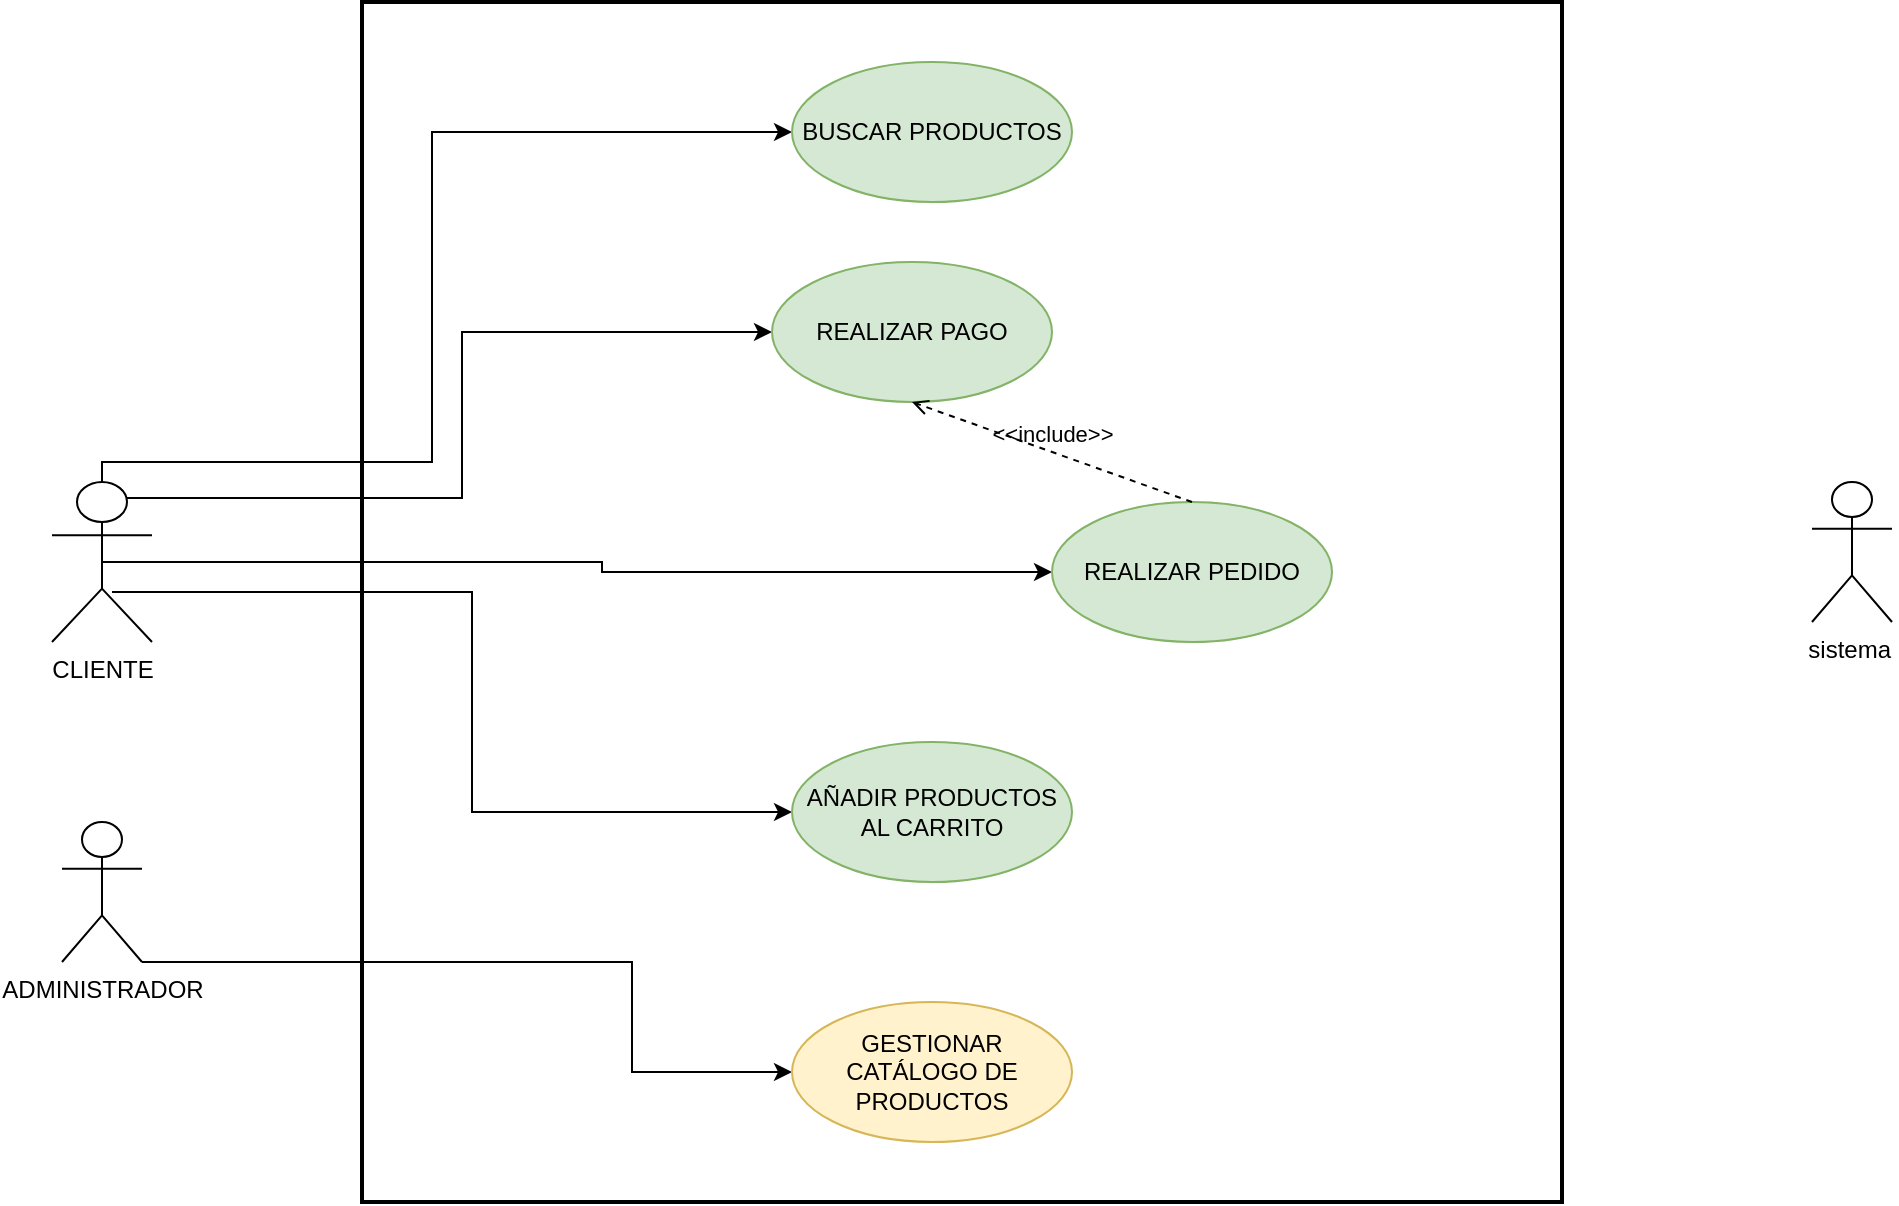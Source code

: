 <mxfile version="24.8.3">
  <diagram name="Página-1" id="ARPx_ute6YUo1yinALiA">
    <mxGraphModel dx="1434" dy="786" grid="1" gridSize="10" guides="1" tooltips="1" connect="1" arrows="1" fold="1" page="1" pageScale="1" pageWidth="1169" pageHeight="1654" math="0" shadow="0">
      <root>
        <mxCell id="0" />
        <mxCell id="1" parent="0" />
        <mxCell id="usopbkgO_LE9u6HZXmKx-1" value="" style="whiteSpace=wrap;html=1;aspect=fixed;fillColor=none;strokeWidth=2;" vertex="1" parent="1">
          <mxGeometry x="285" y="90" width="600" height="600" as="geometry" />
        </mxCell>
        <mxCell id="usopbkgO_LE9u6HZXmKx-11" style="edgeStyle=orthogonalEdgeStyle;rounded=0;orthogonalLoop=1;jettySize=auto;html=1;entryX=0;entryY=0.5;entryDx=0;entryDy=0;exitX=0.5;exitY=0;exitDx=0;exitDy=0;exitPerimeter=0;" edge="1" parent="1" source="usopbkgO_LE9u6HZXmKx-2" target="usopbkgO_LE9u6HZXmKx-6">
          <mxGeometry relative="1" as="geometry">
            <mxPoint x="190" y="470" as="sourcePoint" />
            <Array as="points">
              <mxPoint x="155" y="320" />
              <mxPoint x="320" y="320" />
              <mxPoint x="320" y="155" />
            </Array>
          </mxGeometry>
        </mxCell>
        <mxCell id="usopbkgO_LE9u6HZXmKx-12" style="edgeStyle=orthogonalEdgeStyle;rounded=0;orthogonalLoop=1;jettySize=auto;html=1;exitX=0.5;exitY=0.5;exitDx=0;exitDy=0;exitPerimeter=0;entryX=0;entryY=0.5;entryDx=0;entryDy=0;" edge="1" parent="1" source="usopbkgO_LE9u6HZXmKx-2" target="usopbkgO_LE9u6HZXmKx-8">
          <mxGeometry relative="1" as="geometry" />
        </mxCell>
        <mxCell id="usopbkgO_LE9u6HZXmKx-13" style="edgeStyle=orthogonalEdgeStyle;rounded=0;orthogonalLoop=1;jettySize=auto;html=1;exitX=0.6;exitY=0.688;exitDx=0;exitDy=0;exitPerimeter=0;entryX=0;entryY=0.5;entryDx=0;entryDy=0;" edge="1" parent="1" source="usopbkgO_LE9u6HZXmKx-2" target="usopbkgO_LE9u6HZXmKx-5">
          <mxGeometry relative="1" as="geometry" />
        </mxCell>
        <mxCell id="usopbkgO_LE9u6HZXmKx-14" style="edgeStyle=orthogonalEdgeStyle;rounded=0;orthogonalLoop=1;jettySize=auto;html=1;exitX=0.75;exitY=0.1;exitDx=0;exitDy=0;exitPerimeter=0;entryX=0;entryY=0.5;entryDx=0;entryDy=0;" edge="1" parent="1" source="usopbkgO_LE9u6HZXmKx-2" target="usopbkgO_LE9u6HZXmKx-7">
          <mxGeometry relative="1" as="geometry" />
        </mxCell>
        <mxCell id="usopbkgO_LE9u6HZXmKx-2" value="CLIENTE" style="shape=umlActor;html=1;verticalLabelPosition=bottom;verticalAlign=top;align=center;" vertex="1" parent="1">
          <mxGeometry x="130" y="330" width="50" height="80" as="geometry" />
        </mxCell>
        <mxCell id="usopbkgO_LE9u6HZXmKx-10" style="edgeStyle=orthogonalEdgeStyle;rounded=0;orthogonalLoop=1;jettySize=auto;html=1;exitX=1;exitY=1;exitDx=0;exitDy=0;exitPerimeter=0;entryX=0;entryY=0.5;entryDx=0;entryDy=0;" edge="1" parent="1" source="usopbkgO_LE9u6HZXmKx-3" target="usopbkgO_LE9u6HZXmKx-9">
          <mxGeometry relative="1" as="geometry">
            <Array as="points">
              <mxPoint x="420" y="570" />
              <mxPoint x="420" y="625" />
            </Array>
          </mxGeometry>
        </mxCell>
        <mxCell id="usopbkgO_LE9u6HZXmKx-3" value="ADMINISTRADOR&lt;div&gt;&lt;br&gt;&lt;/div&gt;" style="shape=umlActor;html=1;verticalLabelPosition=bottom;verticalAlign=top;align=center;" vertex="1" parent="1">
          <mxGeometry x="135" y="500" width="40" height="70" as="geometry" />
        </mxCell>
        <mxCell id="usopbkgO_LE9u6HZXmKx-5" value="AÑADIR PRODUCTOS AL CARRITO" style="ellipse;whiteSpace=wrap;html=1;fillColor=#d5e8d4;strokeColor=#82b366;" vertex="1" parent="1">
          <mxGeometry x="500" y="460" width="140" height="70" as="geometry" />
        </mxCell>
        <mxCell id="usopbkgO_LE9u6HZXmKx-6" value="BUSCAR PRODUCTOS" style="ellipse;whiteSpace=wrap;html=1;fillColor=#d5e8d4;strokeColor=#82b366;" vertex="1" parent="1">
          <mxGeometry x="500" y="120" width="140" height="70" as="geometry" />
        </mxCell>
        <mxCell id="usopbkgO_LE9u6HZXmKx-7" value="REALIZAR PAGO" style="ellipse;whiteSpace=wrap;html=1;fillColor=#d5e8d4;strokeColor=#82b366;" vertex="1" parent="1">
          <mxGeometry x="490" y="220" width="140" height="70" as="geometry" />
        </mxCell>
        <mxCell id="usopbkgO_LE9u6HZXmKx-8" value="REALIZAR PEDIDO" style="ellipse;whiteSpace=wrap;html=1;fillColor=#d5e8d4;strokeColor=#82b366;" vertex="1" parent="1">
          <mxGeometry x="630" y="340" width="140" height="70" as="geometry" />
        </mxCell>
        <mxCell id="usopbkgO_LE9u6HZXmKx-9" value="GESTIONAR CATÁLOGO DE PRODUCTOS" style="ellipse;whiteSpace=wrap;html=1;fillColor=#fff2cc;strokeColor=#d6b656;" vertex="1" parent="1">
          <mxGeometry x="500" y="590" width="140" height="70" as="geometry" />
        </mxCell>
        <mxCell id="usopbkgO_LE9u6HZXmKx-15" value="&amp;lt;&amp;lt;include&amp;gt;&amp;gt;" style="edgeStyle=none;html=1;endArrow=open;verticalAlign=bottom;dashed=1;labelBackgroundColor=none;rounded=0;entryX=0.5;entryY=1;entryDx=0;entryDy=0;exitX=0.5;exitY=0;exitDx=0;exitDy=0;" edge="1" parent="1" source="usopbkgO_LE9u6HZXmKx-8" target="usopbkgO_LE9u6HZXmKx-7">
          <mxGeometry width="160" relative="1" as="geometry">
            <mxPoint x="500" y="380" as="sourcePoint" />
            <mxPoint x="640" y="400" as="targetPoint" />
          </mxGeometry>
        </mxCell>
        <mxCell id="usopbkgO_LE9u6HZXmKx-17" value="&lt;div&gt;sistema&amp;nbsp;&lt;/div&gt;" style="shape=umlActor;html=1;verticalLabelPosition=bottom;verticalAlign=top;align=center;" vertex="1" parent="1">
          <mxGeometry x="1010" y="330" width="40" height="70" as="geometry" />
        </mxCell>
      </root>
    </mxGraphModel>
  </diagram>
</mxfile>

